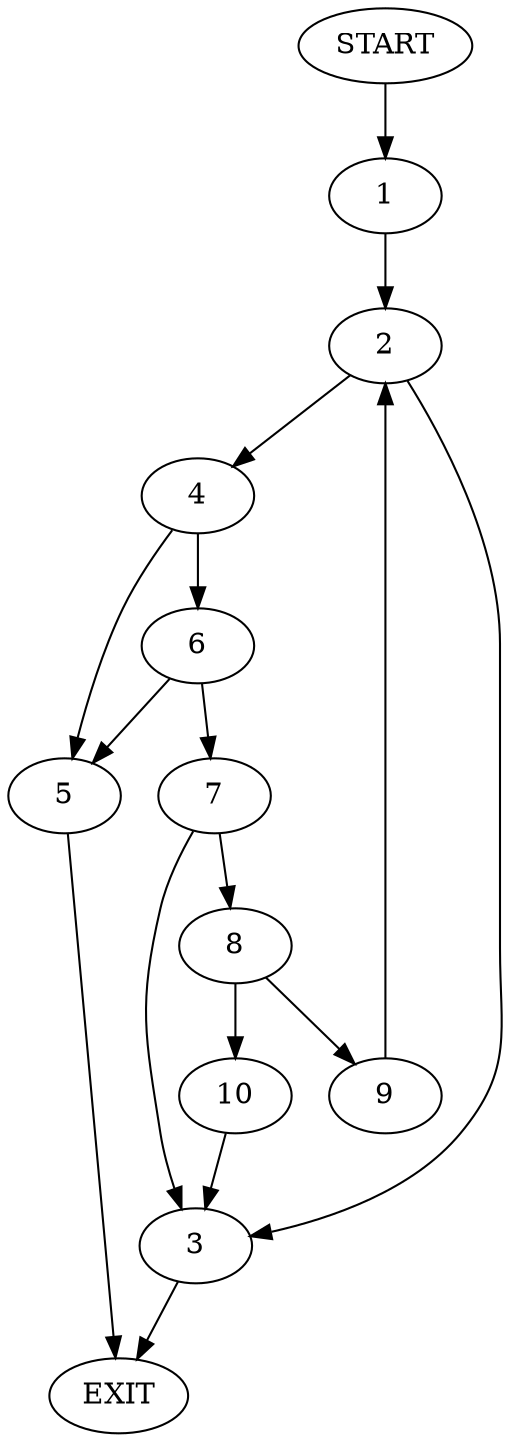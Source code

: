 digraph {
0 [label="START"]
11 [label="EXIT"]
0 -> 1
1 -> 2
2 -> 3
2 -> 4
4 -> 5
4 -> 6
3 -> 11
6 -> 5
6 -> 7
5 -> 11
7 -> 8
7 -> 3
8 -> 9
8 -> 10
9 -> 2
10 -> 3
}
